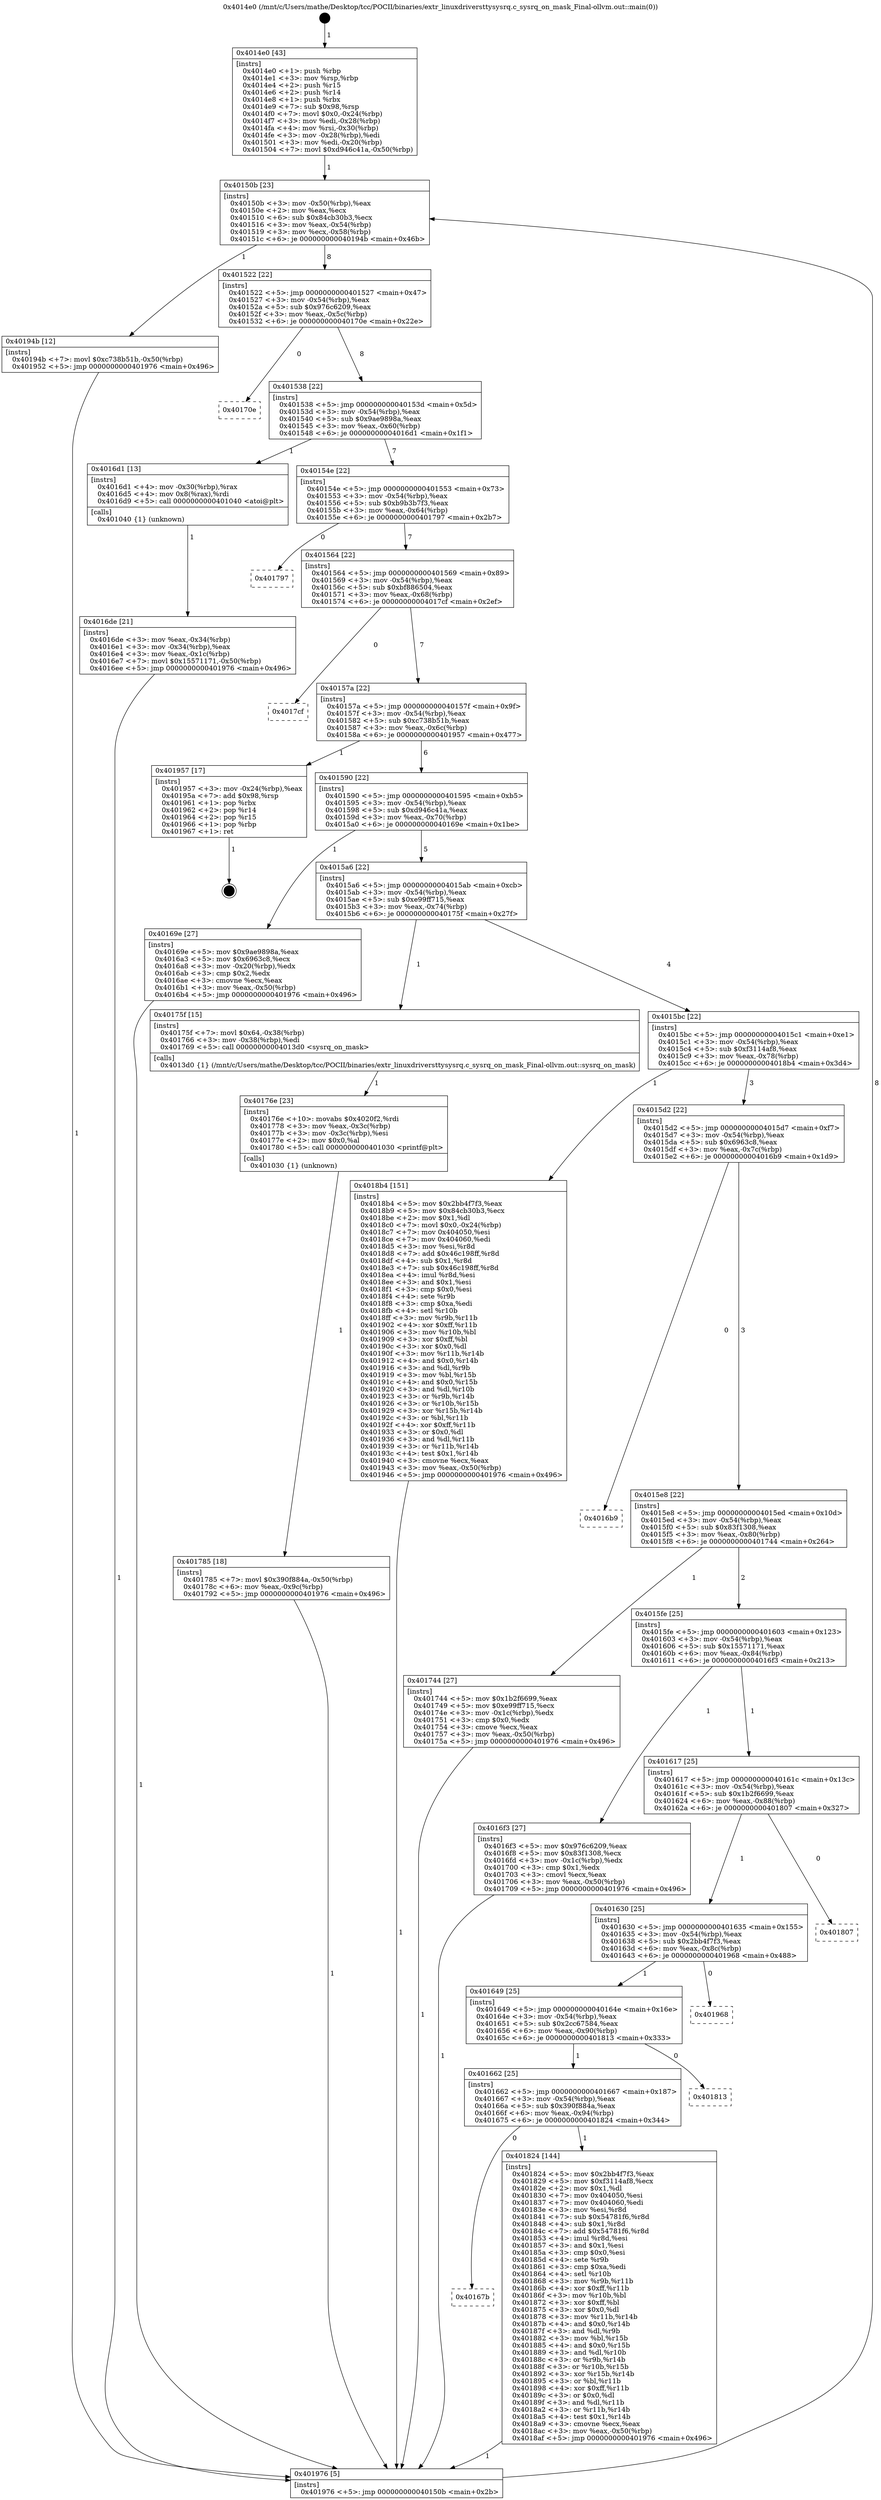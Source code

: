digraph "0x4014e0" {
  label = "0x4014e0 (/mnt/c/Users/mathe/Desktop/tcc/POCII/binaries/extr_linuxdriversttysysrq.c_sysrq_on_mask_Final-ollvm.out::main(0))"
  labelloc = "t"
  node[shape=record]

  Entry [label="",width=0.3,height=0.3,shape=circle,fillcolor=black,style=filled]
  "0x40150b" [label="{
     0x40150b [23]\l
     | [instrs]\l
     &nbsp;&nbsp;0x40150b \<+3\>: mov -0x50(%rbp),%eax\l
     &nbsp;&nbsp;0x40150e \<+2\>: mov %eax,%ecx\l
     &nbsp;&nbsp;0x401510 \<+6\>: sub $0x84cb30b3,%ecx\l
     &nbsp;&nbsp;0x401516 \<+3\>: mov %eax,-0x54(%rbp)\l
     &nbsp;&nbsp;0x401519 \<+3\>: mov %ecx,-0x58(%rbp)\l
     &nbsp;&nbsp;0x40151c \<+6\>: je 000000000040194b \<main+0x46b\>\l
  }"]
  "0x40194b" [label="{
     0x40194b [12]\l
     | [instrs]\l
     &nbsp;&nbsp;0x40194b \<+7\>: movl $0xc738b51b,-0x50(%rbp)\l
     &nbsp;&nbsp;0x401952 \<+5\>: jmp 0000000000401976 \<main+0x496\>\l
  }"]
  "0x401522" [label="{
     0x401522 [22]\l
     | [instrs]\l
     &nbsp;&nbsp;0x401522 \<+5\>: jmp 0000000000401527 \<main+0x47\>\l
     &nbsp;&nbsp;0x401527 \<+3\>: mov -0x54(%rbp),%eax\l
     &nbsp;&nbsp;0x40152a \<+5\>: sub $0x976c6209,%eax\l
     &nbsp;&nbsp;0x40152f \<+3\>: mov %eax,-0x5c(%rbp)\l
     &nbsp;&nbsp;0x401532 \<+6\>: je 000000000040170e \<main+0x22e\>\l
  }"]
  Exit [label="",width=0.3,height=0.3,shape=circle,fillcolor=black,style=filled,peripheries=2]
  "0x40170e" [label="{
     0x40170e\l
  }", style=dashed]
  "0x401538" [label="{
     0x401538 [22]\l
     | [instrs]\l
     &nbsp;&nbsp;0x401538 \<+5\>: jmp 000000000040153d \<main+0x5d\>\l
     &nbsp;&nbsp;0x40153d \<+3\>: mov -0x54(%rbp),%eax\l
     &nbsp;&nbsp;0x401540 \<+5\>: sub $0x9ae9898a,%eax\l
     &nbsp;&nbsp;0x401545 \<+3\>: mov %eax,-0x60(%rbp)\l
     &nbsp;&nbsp;0x401548 \<+6\>: je 00000000004016d1 \<main+0x1f1\>\l
  }"]
  "0x40167b" [label="{
     0x40167b\l
  }", style=dashed]
  "0x4016d1" [label="{
     0x4016d1 [13]\l
     | [instrs]\l
     &nbsp;&nbsp;0x4016d1 \<+4\>: mov -0x30(%rbp),%rax\l
     &nbsp;&nbsp;0x4016d5 \<+4\>: mov 0x8(%rax),%rdi\l
     &nbsp;&nbsp;0x4016d9 \<+5\>: call 0000000000401040 \<atoi@plt\>\l
     | [calls]\l
     &nbsp;&nbsp;0x401040 \{1\} (unknown)\l
  }"]
  "0x40154e" [label="{
     0x40154e [22]\l
     | [instrs]\l
     &nbsp;&nbsp;0x40154e \<+5\>: jmp 0000000000401553 \<main+0x73\>\l
     &nbsp;&nbsp;0x401553 \<+3\>: mov -0x54(%rbp),%eax\l
     &nbsp;&nbsp;0x401556 \<+5\>: sub $0xb9b3b7f3,%eax\l
     &nbsp;&nbsp;0x40155b \<+3\>: mov %eax,-0x64(%rbp)\l
     &nbsp;&nbsp;0x40155e \<+6\>: je 0000000000401797 \<main+0x2b7\>\l
  }"]
  "0x401824" [label="{
     0x401824 [144]\l
     | [instrs]\l
     &nbsp;&nbsp;0x401824 \<+5\>: mov $0x2bb4f7f3,%eax\l
     &nbsp;&nbsp;0x401829 \<+5\>: mov $0xf3114af8,%ecx\l
     &nbsp;&nbsp;0x40182e \<+2\>: mov $0x1,%dl\l
     &nbsp;&nbsp;0x401830 \<+7\>: mov 0x404050,%esi\l
     &nbsp;&nbsp;0x401837 \<+7\>: mov 0x404060,%edi\l
     &nbsp;&nbsp;0x40183e \<+3\>: mov %esi,%r8d\l
     &nbsp;&nbsp;0x401841 \<+7\>: sub $0x54781f6,%r8d\l
     &nbsp;&nbsp;0x401848 \<+4\>: sub $0x1,%r8d\l
     &nbsp;&nbsp;0x40184c \<+7\>: add $0x54781f6,%r8d\l
     &nbsp;&nbsp;0x401853 \<+4\>: imul %r8d,%esi\l
     &nbsp;&nbsp;0x401857 \<+3\>: and $0x1,%esi\l
     &nbsp;&nbsp;0x40185a \<+3\>: cmp $0x0,%esi\l
     &nbsp;&nbsp;0x40185d \<+4\>: sete %r9b\l
     &nbsp;&nbsp;0x401861 \<+3\>: cmp $0xa,%edi\l
     &nbsp;&nbsp;0x401864 \<+4\>: setl %r10b\l
     &nbsp;&nbsp;0x401868 \<+3\>: mov %r9b,%r11b\l
     &nbsp;&nbsp;0x40186b \<+4\>: xor $0xff,%r11b\l
     &nbsp;&nbsp;0x40186f \<+3\>: mov %r10b,%bl\l
     &nbsp;&nbsp;0x401872 \<+3\>: xor $0xff,%bl\l
     &nbsp;&nbsp;0x401875 \<+3\>: xor $0x0,%dl\l
     &nbsp;&nbsp;0x401878 \<+3\>: mov %r11b,%r14b\l
     &nbsp;&nbsp;0x40187b \<+4\>: and $0x0,%r14b\l
     &nbsp;&nbsp;0x40187f \<+3\>: and %dl,%r9b\l
     &nbsp;&nbsp;0x401882 \<+3\>: mov %bl,%r15b\l
     &nbsp;&nbsp;0x401885 \<+4\>: and $0x0,%r15b\l
     &nbsp;&nbsp;0x401889 \<+3\>: and %dl,%r10b\l
     &nbsp;&nbsp;0x40188c \<+3\>: or %r9b,%r14b\l
     &nbsp;&nbsp;0x40188f \<+3\>: or %r10b,%r15b\l
     &nbsp;&nbsp;0x401892 \<+3\>: xor %r15b,%r14b\l
     &nbsp;&nbsp;0x401895 \<+3\>: or %bl,%r11b\l
     &nbsp;&nbsp;0x401898 \<+4\>: xor $0xff,%r11b\l
     &nbsp;&nbsp;0x40189c \<+3\>: or $0x0,%dl\l
     &nbsp;&nbsp;0x40189f \<+3\>: and %dl,%r11b\l
     &nbsp;&nbsp;0x4018a2 \<+3\>: or %r11b,%r14b\l
     &nbsp;&nbsp;0x4018a5 \<+4\>: test $0x1,%r14b\l
     &nbsp;&nbsp;0x4018a9 \<+3\>: cmovne %ecx,%eax\l
     &nbsp;&nbsp;0x4018ac \<+3\>: mov %eax,-0x50(%rbp)\l
     &nbsp;&nbsp;0x4018af \<+5\>: jmp 0000000000401976 \<main+0x496\>\l
  }"]
  "0x401797" [label="{
     0x401797\l
  }", style=dashed]
  "0x401564" [label="{
     0x401564 [22]\l
     | [instrs]\l
     &nbsp;&nbsp;0x401564 \<+5\>: jmp 0000000000401569 \<main+0x89\>\l
     &nbsp;&nbsp;0x401569 \<+3\>: mov -0x54(%rbp),%eax\l
     &nbsp;&nbsp;0x40156c \<+5\>: sub $0xbf886504,%eax\l
     &nbsp;&nbsp;0x401571 \<+3\>: mov %eax,-0x68(%rbp)\l
     &nbsp;&nbsp;0x401574 \<+6\>: je 00000000004017cf \<main+0x2ef\>\l
  }"]
  "0x401662" [label="{
     0x401662 [25]\l
     | [instrs]\l
     &nbsp;&nbsp;0x401662 \<+5\>: jmp 0000000000401667 \<main+0x187\>\l
     &nbsp;&nbsp;0x401667 \<+3\>: mov -0x54(%rbp),%eax\l
     &nbsp;&nbsp;0x40166a \<+5\>: sub $0x390f884a,%eax\l
     &nbsp;&nbsp;0x40166f \<+6\>: mov %eax,-0x94(%rbp)\l
     &nbsp;&nbsp;0x401675 \<+6\>: je 0000000000401824 \<main+0x344\>\l
  }"]
  "0x4017cf" [label="{
     0x4017cf\l
  }", style=dashed]
  "0x40157a" [label="{
     0x40157a [22]\l
     | [instrs]\l
     &nbsp;&nbsp;0x40157a \<+5\>: jmp 000000000040157f \<main+0x9f\>\l
     &nbsp;&nbsp;0x40157f \<+3\>: mov -0x54(%rbp),%eax\l
     &nbsp;&nbsp;0x401582 \<+5\>: sub $0xc738b51b,%eax\l
     &nbsp;&nbsp;0x401587 \<+3\>: mov %eax,-0x6c(%rbp)\l
     &nbsp;&nbsp;0x40158a \<+6\>: je 0000000000401957 \<main+0x477\>\l
  }"]
  "0x401813" [label="{
     0x401813\l
  }", style=dashed]
  "0x401957" [label="{
     0x401957 [17]\l
     | [instrs]\l
     &nbsp;&nbsp;0x401957 \<+3\>: mov -0x24(%rbp),%eax\l
     &nbsp;&nbsp;0x40195a \<+7\>: add $0x98,%rsp\l
     &nbsp;&nbsp;0x401961 \<+1\>: pop %rbx\l
     &nbsp;&nbsp;0x401962 \<+2\>: pop %r14\l
     &nbsp;&nbsp;0x401964 \<+2\>: pop %r15\l
     &nbsp;&nbsp;0x401966 \<+1\>: pop %rbp\l
     &nbsp;&nbsp;0x401967 \<+1\>: ret\l
  }"]
  "0x401590" [label="{
     0x401590 [22]\l
     | [instrs]\l
     &nbsp;&nbsp;0x401590 \<+5\>: jmp 0000000000401595 \<main+0xb5\>\l
     &nbsp;&nbsp;0x401595 \<+3\>: mov -0x54(%rbp),%eax\l
     &nbsp;&nbsp;0x401598 \<+5\>: sub $0xd946c41a,%eax\l
     &nbsp;&nbsp;0x40159d \<+3\>: mov %eax,-0x70(%rbp)\l
     &nbsp;&nbsp;0x4015a0 \<+6\>: je 000000000040169e \<main+0x1be\>\l
  }"]
  "0x401649" [label="{
     0x401649 [25]\l
     | [instrs]\l
     &nbsp;&nbsp;0x401649 \<+5\>: jmp 000000000040164e \<main+0x16e\>\l
     &nbsp;&nbsp;0x40164e \<+3\>: mov -0x54(%rbp),%eax\l
     &nbsp;&nbsp;0x401651 \<+5\>: sub $0x2cc67584,%eax\l
     &nbsp;&nbsp;0x401656 \<+6\>: mov %eax,-0x90(%rbp)\l
     &nbsp;&nbsp;0x40165c \<+6\>: je 0000000000401813 \<main+0x333\>\l
  }"]
  "0x40169e" [label="{
     0x40169e [27]\l
     | [instrs]\l
     &nbsp;&nbsp;0x40169e \<+5\>: mov $0x9ae9898a,%eax\l
     &nbsp;&nbsp;0x4016a3 \<+5\>: mov $0x6963c8,%ecx\l
     &nbsp;&nbsp;0x4016a8 \<+3\>: mov -0x20(%rbp),%edx\l
     &nbsp;&nbsp;0x4016ab \<+3\>: cmp $0x2,%edx\l
     &nbsp;&nbsp;0x4016ae \<+3\>: cmovne %ecx,%eax\l
     &nbsp;&nbsp;0x4016b1 \<+3\>: mov %eax,-0x50(%rbp)\l
     &nbsp;&nbsp;0x4016b4 \<+5\>: jmp 0000000000401976 \<main+0x496\>\l
  }"]
  "0x4015a6" [label="{
     0x4015a6 [22]\l
     | [instrs]\l
     &nbsp;&nbsp;0x4015a6 \<+5\>: jmp 00000000004015ab \<main+0xcb\>\l
     &nbsp;&nbsp;0x4015ab \<+3\>: mov -0x54(%rbp),%eax\l
     &nbsp;&nbsp;0x4015ae \<+5\>: sub $0xe99ff715,%eax\l
     &nbsp;&nbsp;0x4015b3 \<+3\>: mov %eax,-0x74(%rbp)\l
     &nbsp;&nbsp;0x4015b6 \<+6\>: je 000000000040175f \<main+0x27f\>\l
  }"]
  "0x401976" [label="{
     0x401976 [5]\l
     | [instrs]\l
     &nbsp;&nbsp;0x401976 \<+5\>: jmp 000000000040150b \<main+0x2b\>\l
  }"]
  "0x4014e0" [label="{
     0x4014e0 [43]\l
     | [instrs]\l
     &nbsp;&nbsp;0x4014e0 \<+1\>: push %rbp\l
     &nbsp;&nbsp;0x4014e1 \<+3\>: mov %rsp,%rbp\l
     &nbsp;&nbsp;0x4014e4 \<+2\>: push %r15\l
     &nbsp;&nbsp;0x4014e6 \<+2\>: push %r14\l
     &nbsp;&nbsp;0x4014e8 \<+1\>: push %rbx\l
     &nbsp;&nbsp;0x4014e9 \<+7\>: sub $0x98,%rsp\l
     &nbsp;&nbsp;0x4014f0 \<+7\>: movl $0x0,-0x24(%rbp)\l
     &nbsp;&nbsp;0x4014f7 \<+3\>: mov %edi,-0x28(%rbp)\l
     &nbsp;&nbsp;0x4014fa \<+4\>: mov %rsi,-0x30(%rbp)\l
     &nbsp;&nbsp;0x4014fe \<+3\>: mov -0x28(%rbp),%edi\l
     &nbsp;&nbsp;0x401501 \<+3\>: mov %edi,-0x20(%rbp)\l
     &nbsp;&nbsp;0x401504 \<+7\>: movl $0xd946c41a,-0x50(%rbp)\l
  }"]
  "0x4016de" [label="{
     0x4016de [21]\l
     | [instrs]\l
     &nbsp;&nbsp;0x4016de \<+3\>: mov %eax,-0x34(%rbp)\l
     &nbsp;&nbsp;0x4016e1 \<+3\>: mov -0x34(%rbp),%eax\l
     &nbsp;&nbsp;0x4016e4 \<+3\>: mov %eax,-0x1c(%rbp)\l
     &nbsp;&nbsp;0x4016e7 \<+7\>: movl $0x15571171,-0x50(%rbp)\l
     &nbsp;&nbsp;0x4016ee \<+5\>: jmp 0000000000401976 \<main+0x496\>\l
  }"]
  "0x401968" [label="{
     0x401968\l
  }", style=dashed]
  "0x40175f" [label="{
     0x40175f [15]\l
     | [instrs]\l
     &nbsp;&nbsp;0x40175f \<+7\>: movl $0x64,-0x38(%rbp)\l
     &nbsp;&nbsp;0x401766 \<+3\>: mov -0x38(%rbp),%edi\l
     &nbsp;&nbsp;0x401769 \<+5\>: call 00000000004013d0 \<sysrq_on_mask\>\l
     | [calls]\l
     &nbsp;&nbsp;0x4013d0 \{1\} (/mnt/c/Users/mathe/Desktop/tcc/POCII/binaries/extr_linuxdriversttysysrq.c_sysrq_on_mask_Final-ollvm.out::sysrq_on_mask)\l
  }"]
  "0x4015bc" [label="{
     0x4015bc [22]\l
     | [instrs]\l
     &nbsp;&nbsp;0x4015bc \<+5\>: jmp 00000000004015c1 \<main+0xe1\>\l
     &nbsp;&nbsp;0x4015c1 \<+3\>: mov -0x54(%rbp),%eax\l
     &nbsp;&nbsp;0x4015c4 \<+5\>: sub $0xf3114af8,%eax\l
     &nbsp;&nbsp;0x4015c9 \<+3\>: mov %eax,-0x78(%rbp)\l
     &nbsp;&nbsp;0x4015cc \<+6\>: je 00000000004018b4 \<main+0x3d4\>\l
  }"]
  "0x401630" [label="{
     0x401630 [25]\l
     | [instrs]\l
     &nbsp;&nbsp;0x401630 \<+5\>: jmp 0000000000401635 \<main+0x155\>\l
     &nbsp;&nbsp;0x401635 \<+3\>: mov -0x54(%rbp),%eax\l
     &nbsp;&nbsp;0x401638 \<+5\>: sub $0x2bb4f7f3,%eax\l
     &nbsp;&nbsp;0x40163d \<+6\>: mov %eax,-0x8c(%rbp)\l
     &nbsp;&nbsp;0x401643 \<+6\>: je 0000000000401968 \<main+0x488\>\l
  }"]
  "0x4018b4" [label="{
     0x4018b4 [151]\l
     | [instrs]\l
     &nbsp;&nbsp;0x4018b4 \<+5\>: mov $0x2bb4f7f3,%eax\l
     &nbsp;&nbsp;0x4018b9 \<+5\>: mov $0x84cb30b3,%ecx\l
     &nbsp;&nbsp;0x4018be \<+2\>: mov $0x1,%dl\l
     &nbsp;&nbsp;0x4018c0 \<+7\>: movl $0x0,-0x24(%rbp)\l
     &nbsp;&nbsp;0x4018c7 \<+7\>: mov 0x404050,%esi\l
     &nbsp;&nbsp;0x4018ce \<+7\>: mov 0x404060,%edi\l
     &nbsp;&nbsp;0x4018d5 \<+3\>: mov %esi,%r8d\l
     &nbsp;&nbsp;0x4018d8 \<+7\>: add $0x46c198ff,%r8d\l
     &nbsp;&nbsp;0x4018df \<+4\>: sub $0x1,%r8d\l
     &nbsp;&nbsp;0x4018e3 \<+7\>: sub $0x46c198ff,%r8d\l
     &nbsp;&nbsp;0x4018ea \<+4\>: imul %r8d,%esi\l
     &nbsp;&nbsp;0x4018ee \<+3\>: and $0x1,%esi\l
     &nbsp;&nbsp;0x4018f1 \<+3\>: cmp $0x0,%esi\l
     &nbsp;&nbsp;0x4018f4 \<+4\>: sete %r9b\l
     &nbsp;&nbsp;0x4018f8 \<+3\>: cmp $0xa,%edi\l
     &nbsp;&nbsp;0x4018fb \<+4\>: setl %r10b\l
     &nbsp;&nbsp;0x4018ff \<+3\>: mov %r9b,%r11b\l
     &nbsp;&nbsp;0x401902 \<+4\>: xor $0xff,%r11b\l
     &nbsp;&nbsp;0x401906 \<+3\>: mov %r10b,%bl\l
     &nbsp;&nbsp;0x401909 \<+3\>: xor $0xff,%bl\l
     &nbsp;&nbsp;0x40190c \<+3\>: xor $0x0,%dl\l
     &nbsp;&nbsp;0x40190f \<+3\>: mov %r11b,%r14b\l
     &nbsp;&nbsp;0x401912 \<+4\>: and $0x0,%r14b\l
     &nbsp;&nbsp;0x401916 \<+3\>: and %dl,%r9b\l
     &nbsp;&nbsp;0x401919 \<+3\>: mov %bl,%r15b\l
     &nbsp;&nbsp;0x40191c \<+4\>: and $0x0,%r15b\l
     &nbsp;&nbsp;0x401920 \<+3\>: and %dl,%r10b\l
     &nbsp;&nbsp;0x401923 \<+3\>: or %r9b,%r14b\l
     &nbsp;&nbsp;0x401926 \<+3\>: or %r10b,%r15b\l
     &nbsp;&nbsp;0x401929 \<+3\>: xor %r15b,%r14b\l
     &nbsp;&nbsp;0x40192c \<+3\>: or %bl,%r11b\l
     &nbsp;&nbsp;0x40192f \<+4\>: xor $0xff,%r11b\l
     &nbsp;&nbsp;0x401933 \<+3\>: or $0x0,%dl\l
     &nbsp;&nbsp;0x401936 \<+3\>: and %dl,%r11b\l
     &nbsp;&nbsp;0x401939 \<+3\>: or %r11b,%r14b\l
     &nbsp;&nbsp;0x40193c \<+4\>: test $0x1,%r14b\l
     &nbsp;&nbsp;0x401940 \<+3\>: cmovne %ecx,%eax\l
     &nbsp;&nbsp;0x401943 \<+3\>: mov %eax,-0x50(%rbp)\l
     &nbsp;&nbsp;0x401946 \<+5\>: jmp 0000000000401976 \<main+0x496\>\l
  }"]
  "0x4015d2" [label="{
     0x4015d2 [22]\l
     | [instrs]\l
     &nbsp;&nbsp;0x4015d2 \<+5\>: jmp 00000000004015d7 \<main+0xf7\>\l
     &nbsp;&nbsp;0x4015d7 \<+3\>: mov -0x54(%rbp),%eax\l
     &nbsp;&nbsp;0x4015da \<+5\>: sub $0x6963c8,%eax\l
     &nbsp;&nbsp;0x4015df \<+3\>: mov %eax,-0x7c(%rbp)\l
     &nbsp;&nbsp;0x4015e2 \<+6\>: je 00000000004016b9 \<main+0x1d9\>\l
  }"]
  "0x401807" [label="{
     0x401807\l
  }", style=dashed]
  "0x4016b9" [label="{
     0x4016b9\l
  }", style=dashed]
  "0x4015e8" [label="{
     0x4015e8 [22]\l
     | [instrs]\l
     &nbsp;&nbsp;0x4015e8 \<+5\>: jmp 00000000004015ed \<main+0x10d\>\l
     &nbsp;&nbsp;0x4015ed \<+3\>: mov -0x54(%rbp),%eax\l
     &nbsp;&nbsp;0x4015f0 \<+5\>: sub $0x83f1308,%eax\l
     &nbsp;&nbsp;0x4015f5 \<+3\>: mov %eax,-0x80(%rbp)\l
     &nbsp;&nbsp;0x4015f8 \<+6\>: je 0000000000401744 \<main+0x264\>\l
  }"]
  "0x401785" [label="{
     0x401785 [18]\l
     | [instrs]\l
     &nbsp;&nbsp;0x401785 \<+7\>: movl $0x390f884a,-0x50(%rbp)\l
     &nbsp;&nbsp;0x40178c \<+6\>: mov %eax,-0x9c(%rbp)\l
     &nbsp;&nbsp;0x401792 \<+5\>: jmp 0000000000401976 \<main+0x496\>\l
  }"]
  "0x401744" [label="{
     0x401744 [27]\l
     | [instrs]\l
     &nbsp;&nbsp;0x401744 \<+5\>: mov $0x1b2f6699,%eax\l
     &nbsp;&nbsp;0x401749 \<+5\>: mov $0xe99ff715,%ecx\l
     &nbsp;&nbsp;0x40174e \<+3\>: mov -0x1c(%rbp),%edx\l
     &nbsp;&nbsp;0x401751 \<+3\>: cmp $0x0,%edx\l
     &nbsp;&nbsp;0x401754 \<+3\>: cmove %ecx,%eax\l
     &nbsp;&nbsp;0x401757 \<+3\>: mov %eax,-0x50(%rbp)\l
     &nbsp;&nbsp;0x40175a \<+5\>: jmp 0000000000401976 \<main+0x496\>\l
  }"]
  "0x4015fe" [label="{
     0x4015fe [25]\l
     | [instrs]\l
     &nbsp;&nbsp;0x4015fe \<+5\>: jmp 0000000000401603 \<main+0x123\>\l
     &nbsp;&nbsp;0x401603 \<+3\>: mov -0x54(%rbp),%eax\l
     &nbsp;&nbsp;0x401606 \<+5\>: sub $0x15571171,%eax\l
     &nbsp;&nbsp;0x40160b \<+6\>: mov %eax,-0x84(%rbp)\l
     &nbsp;&nbsp;0x401611 \<+6\>: je 00000000004016f3 \<main+0x213\>\l
  }"]
  "0x40176e" [label="{
     0x40176e [23]\l
     | [instrs]\l
     &nbsp;&nbsp;0x40176e \<+10\>: movabs $0x4020f2,%rdi\l
     &nbsp;&nbsp;0x401778 \<+3\>: mov %eax,-0x3c(%rbp)\l
     &nbsp;&nbsp;0x40177b \<+3\>: mov -0x3c(%rbp),%esi\l
     &nbsp;&nbsp;0x40177e \<+2\>: mov $0x0,%al\l
     &nbsp;&nbsp;0x401780 \<+5\>: call 0000000000401030 \<printf@plt\>\l
     | [calls]\l
     &nbsp;&nbsp;0x401030 \{1\} (unknown)\l
  }"]
  "0x4016f3" [label="{
     0x4016f3 [27]\l
     | [instrs]\l
     &nbsp;&nbsp;0x4016f3 \<+5\>: mov $0x976c6209,%eax\l
     &nbsp;&nbsp;0x4016f8 \<+5\>: mov $0x83f1308,%ecx\l
     &nbsp;&nbsp;0x4016fd \<+3\>: mov -0x1c(%rbp),%edx\l
     &nbsp;&nbsp;0x401700 \<+3\>: cmp $0x1,%edx\l
     &nbsp;&nbsp;0x401703 \<+3\>: cmovl %ecx,%eax\l
     &nbsp;&nbsp;0x401706 \<+3\>: mov %eax,-0x50(%rbp)\l
     &nbsp;&nbsp;0x401709 \<+5\>: jmp 0000000000401976 \<main+0x496\>\l
  }"]
  "0x401617" [label="{
     0x401617 [25]\l
     | [instrs]\l
     &nbsp;&nbsp;0x401617 \<+5\>: jmp 000000000040161c \<main+0x13c\>\l
     &nbsp;&nbsp;0x40161c \<+3\>: mov -0x54(%rbp),%eax\l
     &nbsp;&nbsp;0x40161f \<+5\>: sub $0x1b2f6699,%eax\l
     &nbsp;&nbsp;0x401624 \<+6\>: mov %eax,-0x88(%rbp)\l
     &nbsp;&nbsp;0x40162a \<+6\>: je 0000000000401807 \<main+0x327\>\l
  }"]
  Entry -> "0x4014e0" [label=" 1"]
  "0x40150b" -> "0x40194b" [label=" 1"]
  "0x40150b" -> "0x401522" [label=" 8"]
  "0x401957" -> Exit [label=" 1"]
  "0x401522" -> "0x40170e" [label=" 0"]
  "0x401522" -> "0x401538" [label=" 8"]
  "0x40194b" -> "0x401976" [label=" 1"]
  "0x401538" -> "0x4016d1" [label=" 1"]
  "0x401538" -> "0x40154e" [label=" 7"]
  "0x4018b4" -> "0x401976" [label=" 1"]
  "0x40154e" -> "0x401797" [label=" 0"]
  "0x40154e" -> "0x401564" [label=" 7"]
  "0x401824" -> "0x401976" [label=" 1"]
  "0x401564" -> "0x4017cf" [label=" 0"]
  "0x401564" -> "0x40157a" [label=" 7"]
  "0x401662" -> "0x401824" [label=" 1"]
  "0x40157a" -> "0x401957" [label=" 1"]
  "0x40157a" -> "0x401590" [label=" 6"]
  "0x401662" -> "0x40167b" [label=" 0"]
  "0x401590" -> "0x40169e" [label=" 1"]
  "0x401590" -> "0x4015a6" [label=" 5"]
  "0x40169e" -> "0x401976" [label=" 1"]
  "0x4014e0" -> "0x40150b" [label=" 1"]
  "0x401976" -> "0x40150b" [label=" 8"]
  "0x4016d1" -> "0x4016de" [label=" 1"]
  "0x4016de" -> "0x401976" [label=" 1"]
  "0x401649" -> "0x401813" [label=" 0"]
  "0x4015a6" -> "0x40175f" [label=" 1"]
  "0x4015a6" -> "0x4015bc" [label=" 4"]
  "0x401649" -> "0x401662" [label=" 1"]
  "0x4015bc" -> "0x4018b4" [label=" 1"]
  "0x4015bc" -> "0x4015d2" [label=" 3"]
  "0x401630" -> "0x401968" [label=" 0"]
  "0x4015d2" -> "0x4016b9" [label=" 0"]
  "0x4015d2" -> "0x4015e8" [label=" 3"]
  "0x401630" -> "0x401649" [label=" 1"]
  "0x4015e8" -> "0x401744" [label=" 1"]
  "0x4015e8" -> "0x4015fe" [label=" 2"]
  "0x401617" -> "0x401807" [label=" 0"]
  "0x4015fe" -> "0x4016f3" [label=" 1"]
  "0x4015fe" -> "0x401617" [label=" 1"]
  "0x4016f3" -> "0x401976" [label=" 1"]
  "0x401744" -> "0x401976" [label=" 1"]
  "0x40175f" -> "0x40176e" [label=" 1"]
  "0x40176e" -> "0x401785" [label=" 1"]
  "0x401785" -> "0x401976" [label=" 1"]
  "0x401617" -> "0x401630" [label=" 1"]
}
